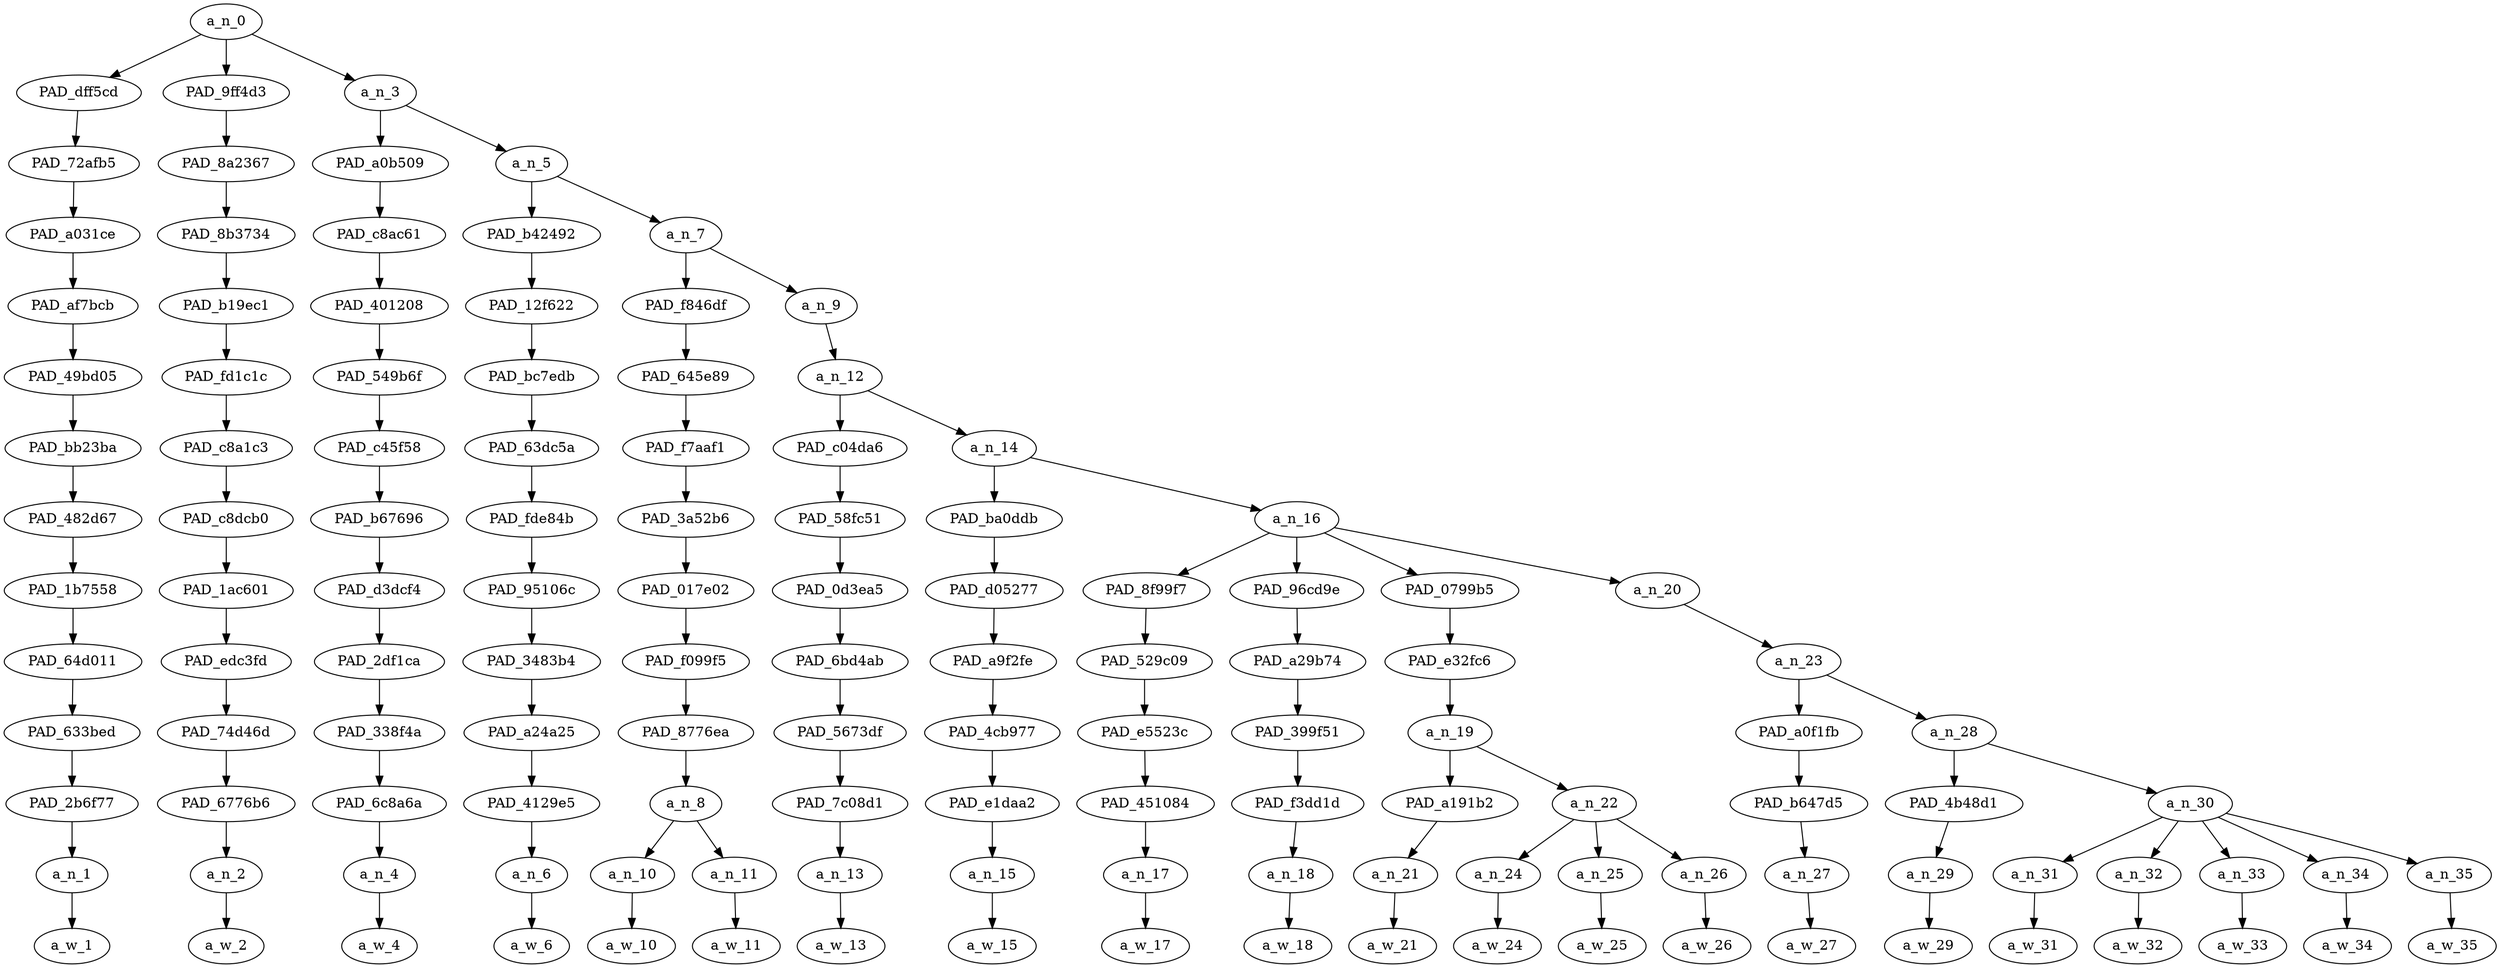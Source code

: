 strict digraph "" {
	a_n_0	[div_dir=1,
		index=0,
		level=13,
		pos="1.4147135416666667,13!",
		text_span="[0, 1, 2, 3, 4, 5, 6, 7, 8, 9, 10, 11, 12, 13, 14, 15, 16, 17, 18, 19, 20]",
		value=1.00000001];
	PAD_dff5cd	[div_dir=1,
		index=0,
		level=12,
		pos="0.0,12!",
		text_span="[0]",
		value=0.06752055];
	a_n_0 -> PAD_dff5cd;
	PAD_9ff4d3	[div_dir=1,
		index=1,
		level=12,
		pos="1.0,12!",
		text_span="[1]",
		value=0.03863535];
	a_n_0 -> PAD_9ff4d3;
	a_n_3	[div_dir=1,
		index=2,
		level=12,
		pos="3.244140625,12!",
		text_span="[2, 3, 4, 5, 6, 7, 8, 9, 10, 11, 12, 13, 14, 15, 16, 17, 18, 19, 20]",
		value=0.89306482];
	a_n_0 -> a_n_3;
	PAD_72afb5	[div_dir=1,
		index=0,
		level=11,
		pos="0.0,11!",
		text_span="[0]",
		value=0.06752055];
	PAD_dff5cd -> PAD_72afb5;
	PAD_a031ce	[div_dir=1,
		index=0,
		level=10,
		pos="0.0,10!",
		text_span="[0]",
		value=0.06752055];
	PAD_72afb5 -> PAD_a031ce;
	PAD_af7bcb	[div_dir=1,
		index=0,
		level=9,
		pos="0.0,9!",
		text_span="[0]",
		value=0.06752055];
	PAD_a031ce -> PAD_af7bcb;
	PAD_49bd05	[div_dir=1,
		index=0,
		level=8,
		pos="0.0,8!",
		text_span="[0]",
		value=0.06752055];
	PAD_af7bcb -> PAD_49bd05;
	PAD_bb23ba	[div_dir=1,
		index=0,
		level=7,
		pos="0.0,7!",
		text_span="[0]",
		value=0.06752055];
	PAD_49bd05 -> PAD_bb23ba;
	PAD_482d67	[div_dir=1,
		index=0,
		level=6,
		pos="0.0,6!",
		text_span="[0]",
		value=0.06752055];
	PAD_bb23ba -> PAD_482d67;
	PAD_1b7558	[div_dir=1,
		index=0,
		level=5,
		pos="0.0,5!",
		text_span="[0]",
		value=0.06752055];
	PAD_482d67 -> PAD_1b7558;
	PAD_64d011	[div_dir=1,
		index=0,
		level=4,
		pos="0.0,4!",
		text_span="[0]",
		value=0.06752055];
	PAD_1b7558 -> PAD_64d011;
	PAD_633bed	[div_dir=1,
		index=0,
		level=3,
		pos="0.0,3!",
		text_span="[0]",
		value=0.06752055];
	PAD_64d011 -> PAD_633bed;
	PAD_2b6f77	[div_dir=1,
		index=0,
		level=2,
		pos="0.0,2!",
		text_span="[0]",
		value=0.06752055];
	PAD_633bed -> PAD_2b6f77;
	a_n_1	[div_dir=1,
		index=0,
		level=1,
		pos="0.0,1!",
		text_span="[0]",
		value=0.06752055];
	PAD_2b6f77 -> a_n_1;
	a_w_1	[div_dir=0,
		index=0,
		level=0,
		pos="0,0!",
		text_span="[0]",
		value="<user>"];
	a_n_1 -> a_w_1;
	PAD_8a2367	[div_dir=1,
		index=1,
		level=11,
		pos="1.0,11!",
		text_span="[1]",
		value=0.03863535];
	PAD_9ff4d3 -> PAD_8a2367;
	PAD_8b3734	[div_dir=1,
		index=1,
		level=10,
		pos="1.0,10!",
		text_span="[1]",
		value=0.03863535];
	PAD_8a2367 -> PAD_8b3734;
	PAD_b19ec1	[div_dir=1,
		index=1,
		level=9,
		pos="1.0,9!",
		text_span="[1]",
		value=0.03863535];
	PAD_8b3734 -> PAD_b19ec1;
	PAD_fd1c1c	[div_dir=1,
		index=1,
		level=8,
		pos="1.0,8!",
		text_span="[1]",
		value=0.03863535];
	PAD_b19ec1 -> PAD_fd1c1c;
	PAD_c8a1c3	[div_dir=1,
		index=1,
		level=7,
		pos="1.0,7!",
		text_span="[1]",
		value=0.03863535];
	PAD_fd1c1c -> PAD_c8a1c3;
	PAD_c8dcb0	[div_dir=1,
		index=1,
		level=6,
		pos="1.0,6!",
		text_span="[1]",
		value=0.03863535];
	PAD_c8a1c3 -> PAD_c8dcb0;
	PAD_1ac601	[div_dir=1,
		index=1,
		level=5,
		pos="1.0,5!",
		text_span="[1]",
		value=0.03863535];
	PAD_c8dcb0 -> PAD_1ac601;
	PAD_edc3fd	[div_dir=1,
		index=1,
		level=4,
		pos="1.0,4!",
		text_span="[1]",
		value=0.03863535];
	PAD_1ac601 -> PAD_edc3fd;
	PAD_74d46d	[div_dir=1,
		index=1,
		level=3,
		pos="1.0,3!",
		text_span="[1]",
		value=0.03863535];
	PAD_edc3fd -> PAD_74d46d;
	PAD_6776b6	[div_dir=1,
		index=1,
		level=2,
		pos="1.0,2!",
		text_span="[1]",
		value=0.03863535];
	PAD_74d46d -> PAD_6776b6;
	a_n_2	[div_dir=1,
		index=1,
		level=1,
		pos="1.0,1!",
		text_span="[1]",
		value=0.03863535];
	PAD_6776b6 -> a_n_2;
	a_w_2	[div_dir=0,
		index=1,
		level=0,
		pos="1,0!",
		text_span="[1]",
		value=we];
	a_n_2 -> a_w_2;
	PAD_a0b509	[div_dir=1,
		index=2,
		level=11,
		pos="2.0,11!",
		text_span="[2]",
		value=0.04083788];
	a_n_3 -> PAD_a0b509;
	a_n_5	[div_dir=1,
		index=3,
		level=11,
		pos="4.48828125,11!",
		text_span="[3, 4, 5, 6, 7, 8, 9, 10, 11, 12, 13, 14, 15, 16, 17, 18, 19, 20]",
		value=0.85148462];
	a_n_3 -> a_n_5;
	PAD_c8ac61	[div_dir=1,
		index=2,
		level=10,
		pos="2.0,10!",
		text_span="[2]",
		value=0.04083788];
	PAD_a0b509 -> PAD_c8ac61;
	PAD_401208	[div_dir=1,
		index=2,
		level=9,
		pos="2.0,9!",
		text_span="[2]",
		value=0.04083788];
	PAD_c8ac61 -> PAD_401208;
	PAD_549b6f	[div_dir=1,
		index=2,
		level=8,
		pos="2.0,8!",
		text_span="[2]",
		value=0.04083788];
	PAD_401208 -> PAD_549b6f;
	PAD_c45f58	[div_dir=1,
		index=2,
		level=7,
		pos="2.0,7!",
		text_span="[2]",
		value=0.04083788];
	PAD_549b6f -> PAD_c45f58;
	PAD_b67696	[div_dir=1,
		index=2,
		level=6,
		pos="2.0,6!",
		text_span="[2]",
		value=0.04083788];
	PAD_c45f58 -> PAD_b67696;
	PAD_d3dcf4	[div_dir=1,
		index=2,
		level=5,
		pos="2.0,5!",
		text_span="[2]",
		value=0.04083788];
	PAD_b67696 -> PAD_d3dcf4;
	PAD_2df1ca	[div_dir=1,
		index=2,
		level=4,
		pos="2.0,4!",
		text_span="[2]",
		value=0.04083788];
	PAD_d3dcf4 -> PAD_2df1ca;
	PAD_338f4a	[div_dir=1,
		index=2,
		level=3,
		pos="2.0,3!",
		text_span="[2]",
		value=0.04083788];
	PAD_2df1ca -> PAD_338f4a;
	PAD_6c8a6a	[div_dir=1,
		index=2,
		level=2,
		pos="2.0,2!",
		text_span="[2]",
		value=0.04083788];
	PAD_338f4a -> PAD_6c8a6a;
	a_n_4	[div_dir=1,
		index=2,
		level=1,
		pos="2.0,1!",
		text_span="[2]",
		value=0.04083788];
	PAD_6c8a6a -> a_n_4;
	a_w_4	[div_dir=0,
		index=2,
		level=0,
		pos="2,0!",
		text_span="[2]",
		value=knew];
	a_n_4 -> a_w_4;
	PAD_b42492	[div_dir=1,
		index=3,
		level=10,
		pos="3.0,10!",
		text_span="[3]",
		value=0.02653730];
	a_n_5 -> PAD_b42492;
	a_n_7	[div_dir=1,
		index=4,
		level=10,
		pos="5.9765625,10!",
		text_span="[4, 5, 6, 7, 8, 9, 10, 11, 12, 13, 14, 15, 16, 17, 18, 19, 20]",
		value=0.82423859];
	a_n_5 -> a_n_7;
	PAD_12f622	[div_dir=1,
		index=3,
		level=9,
		pos="3.0,9!",
		text_span="[3]",
		value=0.02653730];
	PAD_b42492 -> PAD_12f622;
	PAD_bc7edb	[div_dir=1,
		index=3,
		level=8,
		pos="3.0,8!",
		text_span="[3]",
		value=0.02653730];
	PAD_12f622 -> PAD_bc7edb;
	PAD_63dc5a	[div_dir=1,
		index=3,
		level=7,
		pos="3.0,7!",
		text_span="[3]",
		value=0.02653730];
	PAD_bc7edb -> PAD_63dc5a;
	PAD_fde84b	[div_dir=1,
		index=3,
		level=6,
		pos="3.0,6!",
		text_span="[3]",
		value=0.02653730];
	PAD_63dc5a -> PAD_fde84b;
	PAD_95106c	[div_dir=1,
		index=3,
		level=5,
		pos="3.0,5!",
		text_span="[3]",
		value=0.02653730];
	PAD_fde84b -> PAD_95106c;
	PAD_3483b4	[div_dir=1,
		index=3,
		level=4,
		pos="3.0,4!",
		text_span="[3]",
		value=0.02653730];
	PAD_95106c -> PAD_3483b4;
	PAD_a24a25	[div_dir=1,
		index=3,
		level=3,
		pos="3.0,3!",
		text_span="[3]",
		value=0.02653730];
	PAD_3483b4 -> PAD_a24a25;
	PAD_4129e5	[div_dir=1,
		index=3,
		level=2,
		pos="3.0,2!",
		text_span="[3]",
		value=0.02653730];
	PAD_a24a25 -> PAD_4129e5;
	a_n_6	[div_dir=1,
		index=3,
		level=1,
		pos="3.0,1!",
		text_span="[3]",
		value=0.02653730];
	PAD_4129e5 -> a_n_6;
	a_w_6	[div_dir=0,
		index=3,
		level=0,
		pos="3,0!",
		text_span="[3]",
		value=from];
	a_n_6 -> a_w_6;
	PAD_f846df	[div_dir=1,
		index=4,
		level=9,
		pos="4.5,9!",
		text_span="[4, 5]",
		value=0.05329482];
	a_n_7 -> PAD_f846df;
	a_n_9	[div_dir=1,
		index=5,
		level=9,
		pos="7.453125,9!",
		text_span="[6, 7, 8, 9, 10, 11, 12, 13, 14, 15, 16, 17, 18, 19, 20]",
		value=0.77023970];
	a_n_7 -> a_n_9;
	PAD_645e89	[div_dir=1,
		index=4,
		level=8,
		pos="4.5,8!",
		text_span="[4, 5]",
		value=0.05329482];
	PAD_f846df -> PAD_645e89;
	PAD_f7aaf1	[div_dir=1,
		index=4,
		level=7,
		pos="4.5,7!",
		text_span="[4, 5]",
		value=0.05329482];
	PAD_645e89 -> PAD_f7aaf1;
	PAD_3a52b6	[div_dir=1,
		index=4,
		level=6,
		pos="4.5,6!",
		text_span="[4, 5]",
		value=0.05329482];
	PAD_f7aaf1 -> PAD_3a52b6;
	PAD_017e02	[div_dir=1,
		index=4,
		level=5,
		pos="4.5,5!",
		text_span="[4, 5]",
		value=0.05329482];
	PAD_3a52b6 -> PAD_017e02;
	PAD_f099f5	[div_dir=1,
		index=4,
		level=4,
		pos="4.5,4!",
		text_span="[4, 5]",
		value=0.05329482];
	PAD_017e02 -> PAD_f099f5;
	PAD_8776ea	[div_dir=1,
		index=4,
		level=3,
		pos="4.5,3!",
		text_span="[4, 5]",
		value=0.05329482];
	PAD_f099f5 -> PAD_8776ea;
	a_n_8	[div_dir=1,
		index=4,
		level=2,
		pos="4.5,2!",
		text_span="[4, 5]",
		value=0.05329482];
	PAD_8776ea -> a_n_8;
	a_n_10	[div_dir=1,
		index=4,
		level=1,
		pos="4.0,1!",
		text_span="[4]",
		value=0.02482206];
	a_n_8 -> a_n_10;
	a_n_11	[div_dir=1,
		index=5,
		level=1,
		pos="5.0,1!",
		text_span="[5]",
		value=0.02836976];
	a_n_8 -> a_n_11;
	a_w_10	[div_dir=0,
		index=4,
		level=0,
		pos="4,0!",
		text_span="[4]",
		value=the];
	a_n_10 -> a_w_10;
	a_w_11	[div_dir=0,
		index=5,
		level=0,
		pos="5,0!",
		text_span="[5]",
		value=beginning];
	a_n_11 -> a_w_11;
	a_n_12	[div_dir=1,
		index=5,
		level=8,
		pos="7.453125,8!",
		text_span="[6, 7, 8, 9, 10, 11, 12, 13, 14, 15, 16, 17, 18, 19, 20]",
		value=0.76953216];
	a_n_9 -> a_n_12;
	PAD_c04da6	[div_dir=1,
		index=5,
		level=7,
		pos="6.0,7!",
		text_span="[6]",
		value=0.02515694];
	a_n_12 -> PAD_c04da6;
	a_n_14	[div_dir=1,
		index=6,
		level=7,
		pos="8.90625,7!",
		text_span="[7, 8, 9, 10, 11, 12, 13, 14, 15, 16, 17, 18, 19, 20]",
		value=0.74366768];
	a_n_12 -> a_n_14;
	PAD_58fc51	[div_dir=1,
		index=5,
		level=6,
		pos="6.0,6!",
		text_span="[6]",
		value=0.02515694];
	PAD_c04da6 -> PAD_58fc51;
	PAD_0d3ea5	[div_dir=1,
		index=5,
		level=5,
		pos="6.0,5!",
		text_span="[6]",
		value=0.02515694];
	PAD_58fc51 -> PAD_0d3ea5;
	PAD_6bd4ab	[div_dir=1,
		index=5,
		level=4,
		pos="6.0,4!",
		text_span="[6]",
		value=0.02515694];
	PAD_0d3ea5 -> PAD_6bd4ab;
	PAD_5673df	[div_dir=1,
		index=5,
		level=3,
		pos="6.0,3!",
		text_span="[6]",
		value=0.02515694];
	PAD_6bd4ab -> PAD_5673df;
	PAD_7c08d1	[div_dir=1,
		index=5,
		level=2,
		pos="6.0,2!",
		text_span="[6]",
		value=0.02515694];
	PAD_5673df -> PAD_7c08d1;
	a_n_13	[div_dir=1,
		index=6,
		level=1,
		pos="6.0,1!",
		text_span="[6]",
		value=0.02515694];
	PAD_7c08d1 -> a_n_13;
	a_w_13	[div_dir=0,
		index=6,
		level=0,
		pos="6,0!",
		text_span="[6]",
		value=it];
	a_n_13 -> a_w_13;
	PAD_ba0ddb	[div_dir=1,
		index=6,
		level=6,
		pos="7.0,6!",
		text_span="[7]",
		value=0.02236952];
	a_n_14 -> PAD_ba0ddb;
	a_n_16	[div_dir=1,
		index=7,
		level=6,
		pos="10.8125,6!",
		text_span="[8, 9, 10, 11, 12, 13, 14, 15, 16, 17, 18, 19, 20]",
		value=0.72058051];
	a_n_14 -> a_n_16;
	PAD_d05277	[div_dir=1,
		index=6,
		level=5,
		pos="7.0,5!",
		text_span="[7]",
		value=0.02236952];
	PAD_ba0ddb -> PAD_d05277;
	PAD_a9f2fe	[div_dir=1,
		index=6,
		level=4,
		pos="7.0,4!",
		text_span="[7]",
		value=0.02236952];
	PAD_d05277 -> PAD_a9f2fe;
	PAD_4cb977	[div_dir=1,
		index=6,
		level=3,
		pos="7.0,3!",
		text_span="[7]",
		value=0.02236952];
	PAD_a9f2fe -> PAD_4cb977;
	PAD_e1daa2	[div_dir=1,
		index=6,
		level=2,
		pos="7.0,2!",
		text_span="[7]",
		value=0.02236952];
	PAD_4cb977 -> PAD_e1daa2;
	a_n_15	[div_dir=1,
		index=7,
		level=1,
		pos="7.0,1!",
		text_span="[7]",
		value=0.02236952];
	PAD_e1daa2 -> a_n_15;
	a_w_15	[div_dir=0,
		index=7,
		level=0,
		pos="7,0!",
		text_span="[7]",
		value=was];
	a_n_15 -> a_w_15;
	PAD_8f99f7	[div_dir=1,
		index=7,
		level=5,
		pos="8.0,5!",
		text_span="[8]",
		value=0.02279645];
	a_n_16 -> PAD_8f99f7;
	PAD_96cd9e	[div_dir=1,
		index=8,
		level=5,
		pos="9.0,5!",
		text_span="[9]",
		value=0.02006693];
	a_n_16 -> PAD_96cd9e;
	PAD_0799b5	[div_dir=1,
		index=9,
		level=5,
		pos="11.0,5!",
		text_span="[10, 11, 12, 13]",
		value=0.18231692];
	a_n_16 -> PAD_0799b5;
	a_n_20	[div_dir=1,
		index=10,
		level=5,
		pos="15.25,5!",
		text_span="[14, 15, 16, 17, 18, 19, 20]",
		value=0.49468942];
	a_n_16 -> a_n_20;
	PAD_529c09	[div_dir=1,
		index=7,
		level=4,
		pos="8.0,4!",
		text_span="[8]",
		value=0.02279645];
	PAD_8f99f7 -> PAD_529c09;
	PAD_e5523c	[div_dir=1,
		index=7,
		level=3,
		pos="8.0,3!",
		text_span="[8]",
		value=0.02279645];
	PAD_529c09 -> PAD_e5523c;
	PAD_451084	[div_dir=1,
		index=7,
		level=2,
		pos="8.0,2!",
		text_span="[8]",
		value=0.02279645];
	PAD_e5523c -> PAD_451084;
	a_n_17	[div_dir=1,
		index=8,
		level=1,
		pos="8.0,1!",
		text_span="[8]",
		value=0.02279645];
	PAD_451084 -> a_n_17;
	a_w_17	[div_dir=0,
		index=8,
		level=0,
		pos="8,0!",
		text_span="[8]",
		value=set];
	a_n_17 -> a_w_17;
	PAD_a29b74	[div_dir=1,
		index=8,
		level=4,
		pos="9.0,4!",
		text_span="[9]",
		value=0.02006693];
	PAD_96cd9e -> PAD_a29b74;
	PAD_399f51	[div_dir=1,
		index=8,
		level=3,
		pos="9.0,3!",
		text_span="[9]",
		value=0.02006693];
	PAD_a29b74 -> PAD_399f51;
	PAD_f3dd1d	[div_dir=1,
		index=8,
		level=2,
		pos="9.0,2!",
		text_span="[9]",
		value=0.02006693];
	PAD_399f51 -> PAD_f3dd1d;
	a_n_18	[div_dir=1,
		index=9,
		level=1,
		pos="9.0,1!",
		text_span="[9]",
		value=0.02006693];
	PAD_f3dd1d -> a_n_18;
	a_w_18	[div_dir=0,
		index=9,
		level=0,
		pos="9,0!",
		text_span="[9]",
		value=up];
	a_n_18 -> a_w_18;
	PAD_e32fc6	[div_dir=1,
		index=9,
		level=4,
		pos="11.0,4!",
		text_span="[10, 11, 12, 13]",
		value=0.18231692];
	PAD_0799b5 -> PAD_e32fc6;
	a_n_19	[div_dir=1,
		index=9,
		level=3,
		pos="11.0,3!",
		text_span="[10, 11, 12, 13]",
		value=0.18231692];
	PAD_e32fc6 -> a_n_19;
	PAD_a191b2	[div_dir=1,
		index=9,
		level=2,
		pos="10.0,2!",
		text_span="[10]",
		value=0.02395700];
	a_n_19 -> PAD_a191b2;
	a_n_22	[div_dir=1,
		index=10,
		level=2,
		pos="12.0,2!",
		text_span="[11, 12, 13]",
		value=0.15796976];
	a_n_19 -> a_n_22;
	a_n_21	[div_dir=1,
		index=10,
		level=1,
		pos="10.0,1!",
		text_span="[10]",
		value=0.02395700];
	PAD_a191b2 -> a_n_21;
	a_w_21	[div_dir=0,
		index=10,
		level=0,
		pos="10,0!",
		text_span="[10]",
		value=for];
	a_n_21 -> a_w_21;
	a_n_24	[div_dir=1,
		index=11,
		level=1,
		pos="11.0,1!",
		text_span="[11]",
		value=0.03366214];
	a_n_22 -> a_n_24;
	a_n_25	[div_dir=1,
		index=12,
		level=1,
		pos="12.0,1!",
		text_span="[12]",
		value=0.05554328];
	a_n_22 -> a_n_25;
	a_n_26	[div_dir=1,
		index=13,
		level=1,
		pos="13.0,1!",
		text_span="[13]",
		value=0.06843769];
	a_n_22 -> a_n_26;
	a_w_24	[div_dir=0,
		index=11,
		level=0,
		pos="11,0!",
		text_span="[11]",
		value=that];
	a_n_24 -> a_w_24;
	a_w_25	[div_dir=0,
		index=12,
		level=0,
		pos="12,0!",
		text_span="[12]",
		value=white];
	a_n_25 -> a_w_25;
	a_w_26	[div_dir=0,
		index=13,
		level=0,
		pos="13,0!",
		text_span="[13]",
		value=bitch];
	a_n_26 -> a_w_26;
	a_n_23	[div_dir=1,
		index=10,
		level=4,
		pos="15.25,4!",
		text_span="[14, 15, 16, 17, 18, 19, 20]",
		value=0.49406052];
	a_n_20 -> a_n_23;
	PAD_a0f1fb	[div_dir=1,
		index=10,
		level=3,
		pos="14.0,3!",
		text_span="[14]",
		value=0.02743586];
	a_n_23 -> PAD_a0f1fb;
	a_n_28	[div_dir=1,
		index=11,
		level=3,
		pos="16.5,3!",
		text_span="[15, 16, 17, 18, 19, 20]",
		value=0.46599577];
	a_n_23 -> a_n_28;
	PAD_b647d5	[div_dir=1,
		index=11,
		level=2,
		pos="14.0,2!",
		text_span="[14]",
		value=0.02743586];
	PAD_a0f1fb -> PAD_b647d5;
	a_n_27	[div_dir=1,
		index=14,
		level=1,
		pos="14.0,1!",
		text_span="[14]",
		value=0.02743586];
	PAD_b647d5 -> a_n_27;
	a_w_27	[div_dir=0,
		index=14,
		level=0,
		pos="14,0!",
		text_span="[14]",
		value=to];
	a_n_27 -> a_w_27;
	PAD_4b48d1	[div_dir=-1,
		index=12,
		level=2,
		pos="15.0,2!",
		text_span="[15]",
		value=0.03502432];
	a_n_28 -> PAD_4b48d1;
	a_n_30	[div_dir=1,
		index=13,
		level=2,
		pos="18.0,2!",
		text_span="[16, 17, 18, 19, 20]",
		value=0.43031795];
	a_n_28 -> a_n_30;
	a_n_29	[div_dir=-1,
		index=15,
		level=1,
		pos="15.0,1!",
		text_span="[15]",
		value=0.03502432];
	PAD_4b48d1 -> a_n_29;
	a_w_29	[div_dir=0,
		index=15,
		level=0,
		pos="15,0!",
		text_span="[15]",
		value=win];
	a_n_29 -> a_w_29;
	a_n_31	[div_dir=1,
		index=16,
		level=1,
		pos="16.0,1!",
		text_span="[16]",
		value=0.07996398];
	a_n_30 -> a_n_31;
	a_n_32	[div_dir=-1,
		index=17,
		level=1,
		pos="17.0,1!",
		text_span="[17]",
		value=0.04372137];
	a_n_30 -> a_n_32;
	a_n_33	[div_dir=-1,
		index=18,
		level=1,
		pos="18.0,1!",
		text_span="[18]",
		value=0.06574322];
	a_n_30 -> a_n_33;
	a_n_34	[div_dir=1,
		index=19,
		level=1,
		pos="19.0,1!",
		text_span="[19]",
		value=0.04901700];
	a_n_30 -> a_n_34;
	a_n_35	[div_dir=1,
		index=20,
		level=1,
		pos="20.0,1!",
		text_span="[20]",
		value=0.19117161];
	a_n_30 -> a_n_35;
	a_w_31	[div_dir=0,
		index=16,
		level=0,
		pos="16,0!",
		text_span="[16]",
		value=smfh];
	a_n_31 -> a_w_31;
	a_w_32	[div_dir=0,
		index=17,
		level=0,
		pos="17,0!",
		text_span="[17]",
		value=🙄];
	a_n_32 -> a_w_32;
	a_w_33	[div_dir=0,
		index=18,
		level=0,
		pos="18,0!",
		text_span="[18]",
		value=ru];
	a_n_33 -> a_w_33;
	a_w_34	[div_dir=0,
		index=19,
		level=0,
		pos="19,0!",
		text_span="[19]",
		value=a];
	a_n_34 -> a_w_34;
	a_w_35	[div_dir=0,
		index=20,
		level=0,
		pos="20,0!",
		text_span="[20]",
		value=coon];
	a_n_35 -> a_w_35;
}
